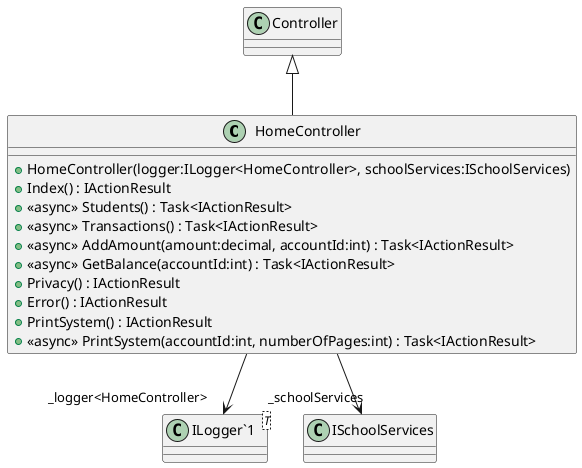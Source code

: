 @startuml
class HomeController {
    + HomeController(logger:ILogger<HomeController>, schoolServices:ISchoolServices)
    + Index() : IActionResult
    + <<async>> Students() : Task<IActionResult>
    + <<async>> Transactions() : Task<IActionResult>
    + <<async>> AddAmount(amount:decimal, accountId:int) : Task<IActionResult>
    + <<async>> GetBalance(accountId:int) : Task<IActionResult>
    + Privacy() : IActionResult
    + Error() : IActionResult
    + PrintSystem() : IActionResult
    + <<async>> PrintSystem(accountId:int, numberOfPages:int) : Task<IActionResult>
}
class "ILogger`1"<T> {
}
Controller <|-- HomeController
HomeController --> "_logger<HomeController>" "ILogger`1"
HomeController --> "_schoolServices" ISchoolServices
@enduml
